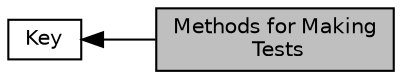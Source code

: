 digraph "Methods for Making Tests"
{
  edge [fontname="Helvetica",fontsize="10",labelfontname="Helvetica",labelfontsize="10"];
  node [fontname="Helvetica",fontsize="10",shape=box];
  rankdir=LR;
  Node1 [label="Methods for Making\l Tests",height=0.2,width=0.4,color="black", fillcolor="grey75", style="filled", fontcolor="black",tooltip="Methods to do various tests on Keys."];
  Node2 [label="Key",height=0.2,width=0.4,color="black", fillcolor="white", style="filled",URL="$group__key.html",tooltip="Key is an essential class that encapsulates key name , value  and metainfo ."];
  Node2->Node1 [shape=plaintext, dir="back", style="solid"];
}
